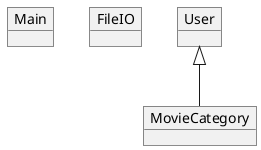 @startuml
'nyt: carddeck - card

object Main
object FileIO
object User
object MovieCategory


User <|-- MovieCategory






@enduml